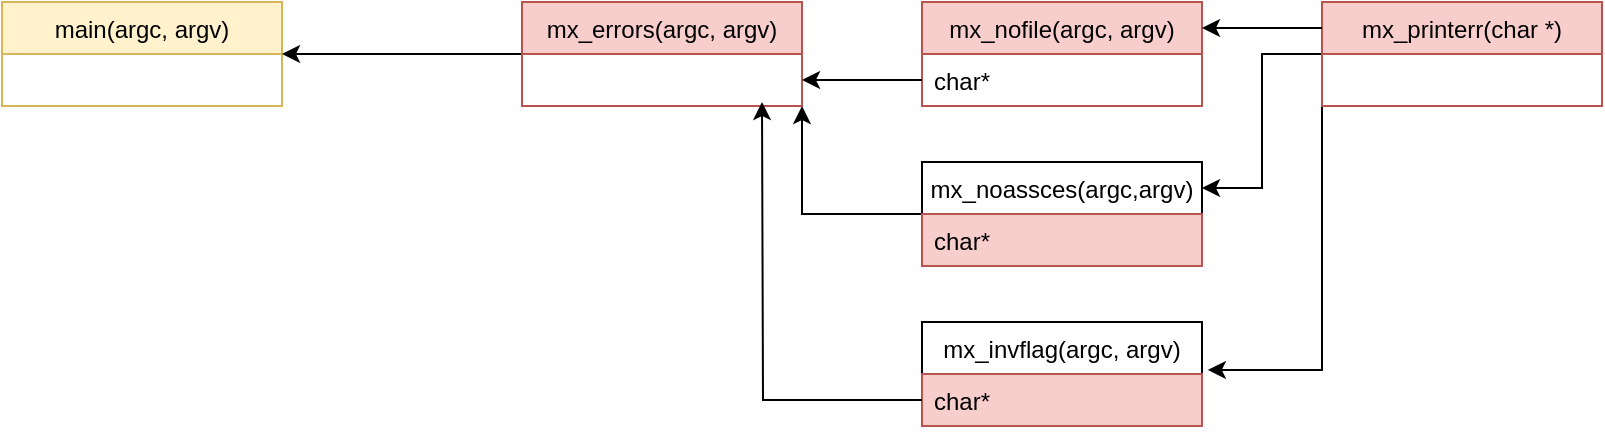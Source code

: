 <mxfile version="12.4.3" type="device" pages="1"><diagram id="U-NfeeAS_3M4D5Oi2yDG" name="Page-1"><mxGraphModel dx="1273" dy="990" grid="1" gridSize="10" guides="1" tooltips="1" connect="1" arrows="1" fold="1" page="1" pageScale="1" pageWidth="5000" pageHeight="5000" math="0" shadow="0"><root><mxCell id="0"/><mxCell id="1" parent="0"/><mxCell id="xfZVPZoR6SmNTDfrngaf-5" value="main(argc, argv)" style="swimlane;fontStyle=0;childLayout=stackLayout;horizontal=1;startSize=26;fillColor=#fff2cc;horizontalStack=0;resizeParent=1;resizeParentMax=0;resizeLast=0;collapsible=1;marginBottom=0;strokeColor=#d6b656;" vertex="1" parent="1"><mxGeometry x="1300" y="400" width="140" height="52" as="geometry"/></mxCell><mxCell id="xfZVPZoR6SmNTDfrngaf-37" style="edgeStyle=orthogonalEdgeStyle;rounded=0;orthogonalLoop=1;jettySize=auto;html=1;exitX=0;exitY=0.5;exitDx=0;exitDy=0;entryX=1;entryY=0.5;entryDx=0;entryDy=0;" edge="1" parent="1" source="xfZVPZoR6SmNTDfrngaf-9" target="xfZVPZoR6SmNTDfrngaf-5"><mxGeometry relative="1" as="geometry"/></mxCell><mxCell id="xfZVPZoR6SmNTDfrngaf-9" value="mx_errors(argc, argv)" style="swimlane;fontStyle=0;childLayout=stackLayout;horizontal=1;startSize=26;fillColor=#f8cecc;horizontalStack=0;resizeParent=1;resizeParentMax=0;resizeLast=0;collapsible=1;marginBottom=0;strokeColor=#b85450;" vertex="1" parent="1"><mxGeometry x="1560" y="400" width="140" height="52" as="geometry"/></mxCell><mxCell id="xfZVPZoR6SmNTDfrngaf-13" value="mx_nofile(argc, argv)" style="swimlane;fontStyle=0;childLayout=stackLayout;horizontal=1;startSize=26;fillColor=#f8cecc;horizontalStack=0;resizeParent=1;resizeParentMax=0;resizeLast=0;collapsible=1;marginBottom=0;strokeColor=#b85450;" vertex="1" parent="1"><mxGeometry x="1760" y="400" width="140" height="52" as="geometry"/></mxCell><mxCell id="xfZVPZoR6SmNTDfrngaf-14" value="char*" style="text;strokeColor=none;fillColor=none;align=left;verticalAlign=top;spacingLeft=4;spacingRight=4;overflow=hidden;rotatable=0;points=[[0,0.5],[1,0.5]];portConstraint=eastwest;" vertex="1" parent="xfZVPZoR6SmNTDfrngaf-13"><mxGeometry y="26" width="140" height="26" as="geometry"/></mxCell><mxCell id="xfZVPZoR6SmNTDfrngaf-35" style="edgeStyle=orthogonalEdgeStyle;rounded=0;orthogonalLoop=1;jettySize=auto;html=1;exitX=0;exitY=0.5;exitDx=0;exitDy=0;entryX=1;entryY=1;entryDx=0;entryDy=0;" edge="1" parent="1" source="xfZVPZoR6SmNTDfrngaf-17" target="xfZVPZoR6SmNTDfrngaf-9"><mxGeometry relative="1" as="geometry"/></mxCell><mxCell id="xfZVPZoR6SmNTDfrngaf-17" value="mx_noassces(argc,argv)" style="swimlane;fontStyle=0;childLayout=stackLayout;horizontal=1;startSize=26;fillColor=none;horizontalStack=0;resizeParent=1;resizeParentMax=0;resizeLast=0;collapsible=1;marginBottom=0;" vertex="1" parent="1"><mxGeometry x="1760" y="480" width="140" height="52" as="geometry"/></mxCell><mxCell id="xfZVPZoR6SmNTDfrngaf-20" value="char*" style="text;strokeColor=#b85450;fillColor=#f8cecc;align=left;verticalAlign=top;spacingLeft=4;spacingRight=4;overflow=hidden;rotatable=0;points=[[0,0.5],[1,0.5]];portConstraint=eastwest;" vertex="1" parent="xfZVPZoR6SmNTDfrngaf-17"><mxGeometry y="26" width="140" height="26" as="geometry"/></mxCell><mxCell id="xfZVPZoR6SmNTDfrngaf-22" value="mx_invflag(argc, argv)" style="swimlane;fontStyle=0;childLayout=stackLayout;horizontal=1;startSize=26;fillColor=none;horizontalStack=0;resizeParent=1;resizeParentMax=0;resizeLast=0;collapsible=1;marginBottom=0;" vertex="1" parent="1"><mxGeometry x="1760" y="560" width="140" height="52" as="geometry"/></mxCell><mxCell id="xfZVPZoR6SmNTDfrngaf-25" value="char*" style="text;strokeColor=#b85450;fillColor=#f8cecc;align=left;verticalAlign=top;spacingLeft=4;spacingRight=4;overflow=hidden;rotatable=0;points=[[0,0.5],[1,0.5]];portConstraint=eastwest;" vertex="1" parent="xfZVPZoR6SmNTDfrngaf-22"><mxGeometry y="26" width="140" height="26" as="geometry"/></mxCell><mxCell id="xfZVPZoR6SmNTDfrngaf-31" style="edgeStyle=orthogonalEdgeStyle;rounded=0;orthogonalLoop=1;jettySize=auto;html=1;exitX=0;exitY=0.5;exitDx=0;exitDy=0;entryX=1;entryY=0.25;entryDx=0;entryDy=0;" edge="1" parent="1" source="xfZVPZoR6SmNTDfrngaf-26" target="xfZVPZoR6SmNTDfrngaf-17"><mxGeometry relative="1" as="geometry"/></mxCell><mxCell id="xfZVPZoR6SmNTDfrngaf-32" style="edgeStyle=orthogonalEdgeStyle;rounded=0;orthogonalLoop=1;jettySize=auto;html=1;exitX=0;exitY=1;exitDx=0;exitDy=0;entryX=1.021;entryY=-0.077;entryDx=0;entryDy=0;entryPerimeter=0;" edge="1" parent="1" source="xfZVPZoR6SmNTDfrngaf-26" target="xfZVPZoR6SmNTDfrngaf-25"><mxGeometry relative="1" as="geometry"/></mxCell><mxCell id="xfZVPZoR6SmNTDfrngaf-26" value="mx_printerr(char *)" style="swimlane;fontStyle=0;childLayout=stackLayout;horizontal=1;startSize=26;fillColor=#f8cecc;horizontalStack=0;resizeParent=1;resizeParentMax=0;resizeLast=0;collapsible=1;marginBottom=0;strokeColor=#b85450;" vertex="1" parent="1"><mxGeometry x="1960" y="400" width="140" height="52" as="geometry"/></mxCell><mxCell id="xfZVPZoR6SmNTDfrngaf-30" value="" style="endArrow=classic;html=1;entryX=1;entryY=0.25;entryDx=0;entryDy=0;exitX=0;exitY=0.25;exitDx=0;exitDy=0;" edge="1" parent="1" source="xfZVPZoR6SmNTDfrngaf-26" target="xfZVPZoR6SmNTDfrngaf-13"><mxGeometry width="50" height="50" relative="1" as="geometry"><mxPoint x="1960" y="400" as="sourcePoint"/><mxPoint x="2010" y="350" as="targetPoint"/></mxGeometry></mxCell><mxCell id="xfZVPZoR6SmNTDfrngaf-34" style="edgeStyle=orthogonalEdgeStyle;rounded=0;orthogonalLoop=1;jettySize=auto;html=1;exitX=0;exitY=0.5;exitDx=0;exitDy=0;entryX=1;entryY=0.75;entryDx=0;entryDy=0;" edge="1" parent="1" source="xfZVPZoR6SmNTDfrngaf-14" target="xfZVPZoR6SmNTDfrngaf-9"><mxGeometry relative="1" as="geometry"/></mxCell><mxCell id="xfZVPZoR6SmNTDfrngaf-36" style="edgeStyle=orthogonalEdgeStyle;rounded=0;orthogonalLoop=1;jettySize=auto;html=1;exitX=0;exitY=0.5;exitDx=0;exitDy=0;" edge="1" parent="1" source="xfZVPZoR6SmNTDfrngaf-25"><mxGeometry relative="1" as="geometry"><mxPoint x="1680" y="450" as="targetPoint"/></mxGeometry></mxCell></root></mxGraphModel></diagram></mxfile>